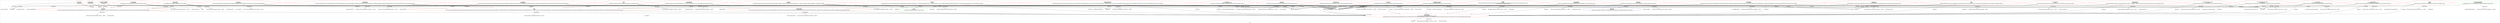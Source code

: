 digraph noname {
  graph [charset="UTF-8";colorscheme="svg";fontsize=11.0;label="error";overlap="false";]

  0 [color=green;label="error
error:Error
\"An recognized irregularity in program execution.\"@en-US";peripheries=1;shape=ellipse;]
  1 [color=green;label="error:unrecognizedFormat
'unrecognized format'
\"A syntactic format that is not recognized as any of the RDF serialization formats.\"@en-US";peripheries=1;shape=ellipse;]
  2 [color=blue;label="'HTTP status'
httpo:Status
\"A status that is returned by an HTTP server, indicating whether an HTTP request was handled successfully or not.\"@en-US";peripheries=1;shape=ellipse;]
  3 [color=red;label="'file archive'
llo:Archive
\"The class of resources that denote a data document that can be unpacked in order to reveal one or more data document entries. These entries are of type ArchiveEntry.Since archives can contain archives, there may be resources that are both Archive and ArchiveEntry.\"@en-US";peripheries=1;shape=ellipse;]
  4 [color=red;label="'file archive entry'
llo:ArchiveEntry
\"The class of resource that denote data documents that are not directly downloaded over the Internet, but that are extracted from another data document. The data document from which the archive entry is extracted is always of type Archive, and can either be of type URL or of type ArchiveEntry.\"@en-US";peripheries=1;shape=ellipse;]
  5 [color=red;label="'data document'
llo:DataDocument
\"A data document that is handled by the LOD Laundromat.
 Instances of this class are named by using MD5 hashed of the source(s) of the data document. The source of a data document is either its URL, or the pair of (1) the source of the archive from which it was derived, and (2) its entry path within that archive.\"@en-US";peripheries=1;shape=ellipse;]
  6 [color=red;label="'URL'
llo:URL
\"The class of resources denoting data documents that are directly downloaded over the Internet.Such URLs are always added as seed points to the LOD Basket, via an HTTP SEND request to the LOD Basket endpoint.These requests can be performed either by (1) a bash script we use to initialize the LOD Laundromat, (2) the procedure the LOD Washing Machine cleaning process uses to extract VoID datadump locations, and (3) human input, delivered through the HTML form at the LOD Laundromat dissemination Website.\"@en-US";peripheries=1;shape=ellipse;]
  7 [color=red;label="added
llo:added
\"The date and time at which the dirty data document was added to the LOD Basket.\"@en-US";peripheries=1;shape=hexagon;]
  8 [color=red;label="'archive file type'
llo:archiveFileType
\"The high-level file type of an archive file.Possible values: `file` and `dir`.An archive of type `dir` can be unpacked into archive entries.\"@en-US";peripheries=1;shape=hexagon;]
  9 [color=red;label="'archive filters'
llo:archiveFilters
\"A list of filters that were applied in unpacking the archive.\"@en-US";peripheries=1;shape=hexagon;]
  10 [color=red;label="'archive format'
llo:archiveFormat
\"TODO\"@en-US";peripheries=1;shape=hexagon;]
  11 [color=red;label="'archive last modified'
llo:archiveLastModified
\"TODO\"@en-US";peripheries=1;shape=hexagon;]
  12 [color=red;label="'archive size'
llo:archiveSize
\"TODO\"@en-US";peripheries=1;shape=hexagon;]
  13 [color=red;label="'byte count'
llo:byteCount
\"The number of bytes that were processed in the stream of the dirty data document.\"@en-US";peripheries=1;shape=hexagon;]
  14 [color=red;label="'character count'
llo:characterCount
\"The number of characters that were processed in the stream of the dirty data document.\"@en-US";peripheries=1;shape=hexagon;]
  15 [color=red;label="'contains entry'
llo:containsEntry
\"A link between a parent archive and one of its direct archive entries.\"@en-US";peripheries=1;shape=hexagon;]
  16 [color=red;label="'content length'
llo:contentLength
\"The number of bytes denoted in the Content-Length header of the HTTP reply message, received upon downloading a single dirty data document of type URL. Availability of this information depends on whether the disseminating host can be accessed and the HTTP reply contains the factum.\"@en-US";peripheries=1;shape=hexagon;]
  17 [color=red;label="'content type'
llo:contentType
\"The value of the Content-Type header of the HTTP reply message, received upon downloading a single data document of type URL. Availability of this information depends on whether the disseminating host can be accessed and the HTTP reply contains the factum.\"@en-US";peripheries=1;shape=hexagon;]
  18 [color=red;label="'byte size'
llo:downloadSize
\"The size of the downloaded dirty data document before unpacking. Represented in bytes.Availability: Data documents that are directly downloaded.\"@en-US";peripheries=1;shape=hexagon;]
  19 [color=red;label="llo:duplicates
'number of duplicate triples'
\"The number of triples that are duplicates of other triples in the same dirty data document.\"@en-US";peripheries=1;shape=hexagon;]
  20 [color=red;label="'end cleaning a data document'
llo:endClean
\"The date and time at which the process of cleaning the data document ended.\"@en-US";peripheries=1;shape=hexagon;]
  21 [color=red;label="'end unpacking a data document'
llo:endUnpack
\"The date and time at which the process of downloading and unpacking the data document ended.\"@en-US";peripheries=1;shape=hexagon;]
  22 [color=red;label="llo:exception
status
\"A blockig exception that occured somewhere during the unpacking and/or cleaning process. Possible values: (1) fail, failed to unpack/clean due to an unanticipated reason. (2) true, successfully unpacked and cleaned data document. (3) exception, failed to unpack/clean due to an anticipated reason.\"@en-US";peripheries=1;shape=hexagon;]
  23 [color=red;label="'file extension'
llo:fileExtension
\"The file extension of a the dirty data document.This is only set for data documents that can be downloading and extracted, and that have a file extension.\"@en-US";peripheries=1;shape=hexagon;]
  24 [color=red;label="'HTTP status'
llo:httpStatus
\"The HTTP status of the reply that was received when requesting the resource located at the URL.\"@en-US";peripheries=1;shape=hexagon;]
  25 [color=red;label="llo:lastModified
'last modified'
\"The date and time denoted by the Last-Modified header of the HTTP reply message, received upon downloading a single data document of type URL. Availability of this information depends on whether the disseminating host can be accessed and the HTTP reply contains the factum.\"@en-US";peripheries=1;shape=hexagon;]
  26 [color=red;label="llo:lineCount
'line count'
\"The number of lines that were processed in the stream of the data document.\"@en-US";peripheries=1;shape=hexagon;]
  27 [color=red;label="'MD5'
llo:md5
\"Slightly superfluous property uniquely identifying a data document within the LOD Laundromat context. In contrast, the data document IRI acts as the *globally* unique identifier.\"@en-US";peripheries=1;shape=hexagon;]
  28 [color=red;label="llo:number_of_warnings
'number of warnings'
\"The number of warnings detected while cleaning the given data document.\"@en-US";peripheries=1;shape=hexagon;]
  29 [color=red;label="'file archive path'
llo:path
\"For data documents that are entries in a file archive, the path of the data document in that file archive.\"@en-US";peripheries=1;shape=hexagon;]
  30 [color=red;label="llo:serializationFormat
'serialization format'
\"The RDF serialization format that the dirty data document was parsed in.This format is determined based on a parse of an initial portion of the file contents, the file extension (if any) and the value of the HTTP Content-Type header (if any).The possible values are: JSON-LD, N-Quads, N-Triples, RDF/XML, RDFa, Turtle, TriG.\"@en-US";peripheries=1;shape=hexagon;]
  31 [color=red;label="llo:startClean
'start cleaning a data document'
\"The date and time at which the process of cleaning the data document started.\"@en-US";peripheries=1;shape=hexagon;]
  32 [color=red;label="llo:startUnpack
'start unpacking a data document'
\"The date and time at which the process of downloading and unpacking the data document started.\"@en-US";peripheries=1;shape=hexagon;]
  33 [color=red;label="llo:statementsType
'statements type'
\"The type of statements contained in a data document. Either `triples` or `quadruples`. The latter indicates that the data document contains at least one quadruple.\"@en-US";peripheries=1;shape=hexagon;]
  34 [color=red;label="llo:triples
triples
\"The number of triples that could be read from the dirty data document. This is also the number of triples that is stored in the cleaned data document.
     This is after triple deduplication.\"@en-US";peripheries=1;shape=hexagon;]
  35 [color=red;label="llo:unpackedSize
'unpacked file size'
\"The size of the unpacked dirty data document. Represented in bytes.Availability: Every data document.\"@en-US";peripheries=1;shape=hexagon;]
  36 [color=red;label="'URL'
llo:url
\"The URL from which the original version of the data document was downloaded.\"@en-US";peripheries=1;shape=hexagon;]
  37 [color=red;label="llo:warning
message
\"A non-blocking warning message that is either emitted while downloading, unpacking, or cleaning a dirty data document.Possible values: (1) TODO (1) Syntax error while parsing RDF file. (2) No RDF in file.\"@en-US";peripheries=1;shape=hexagon;]
  38 [color=whitesmoke;label="rdf:List";peripheries=1;shape=ellipse;]
  39 [color=whitesmoke;label="rdf:Property";peripheries=1;shape=ellipse;]
  40 [color=lightgreen;label="rdfs:Class";peripheries=1;shape=ellipse;]
  41 [color=lightgreen;label="rdfs:Resource";peripheries=1;shape=ellipse;]
  42 [color=palegoldenrod;label="xsd:dateTime";peripheries=1;shape=ellipse;]
  43 [color=palegoldenrod;label="xsd:nonNegativeInteger";peripheries=1;shape=ellipse;]
  44 [color=palegoldenrod;label="xsd:string";peripheries=1;shape=ellipse;]
  45 [color=blue;label="\"A blockig exception that occured somewhere dur ...\"@en-US";peripheries=0;shape=plaintext;]
  46 [color=blue;label="\"A data document that is handled by the LOD Lau ...\"@en-US";peripheries=0;shape=plaintext;]
  47 [color=blue;label="\"A link between a parent archive and one of its ...\"@en-US";peripheries=0;shape=plaintext;]
  48 [color=blue;label="\"A list of filters that were applied in unpacki ...\"@en-US";peripheries=0;shape=plaintext;]
  49 [color=blue;label="\"A non-blocking warning message that is either  ...\"@en-US";peripheries=0;shape=plaintext;]
  50 [color=blue;label="\"A syntactic format that is not recognized as a ...\"@en-US";peripheries=0;shape=plaintext;]
  51 [color=blue;label="\"For data documents that are entries in a file  ...\"@en-US";peripheries=0;shape=plaintext;]
  52 [color=blue;label="\"HTTP status\"@en-US";peripheries=0;shape=plaintext;]
  53 [color=blue;label="\"MD5\"@en-US";peripheries=0;shape=plaintext;]
  54 [color=blue;label="\"Slightly superfluous property uniquely identif ...\"@en-US";peripheries=0;shape=plaintext;]
  55 [color=blue;label="\"TODO\"@en-US";peripheries=0;shape=plaintext;]
  56 [color=blue;label="\"The HTTP status of the reply that was received ...\"@en-US";peripheries=0;shape=plaintext;]
  57 [color=blue;label="\"The RDF serialization format that the dirty da ...\"@en-US";peripheries=0;shape=plaintext;]
  58 [color=blue;label="\"The URL from which the original version of the ...\"@en-US";peripheries=0;shape=plaintext;]
  59 [color=blue;label="\"The class of resource that denote data documen ...\"@en-US";peripheries=0;shape=plaintext;]
  60 [color=blue;label="\"The class of resources denoting data documents ...\"@en-US";peripheries=0;shape=plaintext;]
  61 [color=blue;label="\"The class of resources that denote a data docu ...\"@en-US";peripheries=0;shape=plaintext;]
  62 [color=blue;label="\"The date and time at which the dirty data docu ...\"@en-US";peripheries=0;shape=plaintext;]
  63 [color=blue;label="\"The date and time at which the process of clea ...\"@en-US";peripheries=0;shape=plaintext;]
  64 [color=blue;label="\"The date and time at which the process of clea ...\"@en-US";peripheries=0;shape=plaintext;]
  65 [color=blue;label="\"The date and time at which the process of down ...\"@en-US";peripheries=0;shape=plaintext;]
  66 [color=blue;label="\"The date and time at which the process of down ...\"@en-US";peripheries=0;shape=plaintext;]
  67 [color=blue;label="\"The date and time denoted by the Last-Modified ...\"@en-US";peripheries=0;shape=plaintext;]
  68 [color=blue;label="\"The file extension of a the dirty data documen ...\"@en-US";peripheries=0;shape=plaintext;]
  69 [color=blue;label="\"The high-level file type of an archive file.Po ...\"@en-US";peripheries=0;shape=plaintext;]
  70 [color=blue;label="\"The number of bytes denoted in the Content-Len ...\"@en-US";peripheries=0;shape=plaintext;]
  71 [color=blue;label="\"The number of bytes that were processed in the ...\"@en-US";peripheries=0;shape=plaintext;]
  72 [color=blue;label="\"The number of characters that were processed i ...\"@en-US";peripheries=0;shape=plaintext;]
  73 [color=blue;label="\"The number of lines that were processed in the ...\"@en-US";peripheries=0;shape=plaintext;]
  74 [color=blue;label="\"The number of triples that are duplicates of o ...\"@en-US";peripheries=0;shape=plaintext;]
  75 [color=blue;label="\"The number of triples that could be read from  ...\"@en-US";peripheries=0;shape=plaintext;]
  76 [color=blue;label="\"The number of warnings detected while cleaning ...\"@en-US";peripheries=0;shape=plaintext;]
  77 [color=blue;label="\"The size of the downloaded dirty data document ...\"@en-US";peripheries=0;shape=plaintext;]
  78 [color=blue;label="\"The size of the unpacked dirty data document.  ...\"@en-US";peripheries=0;shape=plaintext;]
  79 [color=blue;label="\"The type of statements contained in a data doc ...\"@en-US";peripheries=0;shape=plaintext;]
  80 [color=blue;label="\"The value of the Content-Type header of the HT ...\"@en-US";peripheries=0;shape=plaintext;]
  81 [color=blue;label="\"URL\"@en-US";peripheries=0;shape=plaintext;]
  82 [color=blue;label="\"added\"@en-US";peripheries=0;shape=plaintext;]
  83 [color=blue;label="\"archive file type\"@en-US";peripheries=0;shape=plaintext;]
  84 [color=blue;label="\"archive filters\"@en-US";peripheries=0;shape=plaintext;]
  85 [color=blue;label="\"archive format\"@en-US";peripheries=0;shape=plaintext;]
  86 [color=blue;label="\"archive last modified\"@en-US";peripheries=0;shape=plaintext;]
  87 [color=blue;label="\"archive size\"@en-US";peripheries=0;shape=plaintext;]
  88 [color=blue;label="\"byte count\"@en-US";peripheries=0;shape=plaintext;]
  89 [color=blue;label="\"byte size\"@en-US";peripheries=0;shape=plaintext;]
  90 [color=blue;label="\"character count\"@en-US";peripheries=0;shape=plaintext;]
  91 [color=blue;label="\"contains entry\"@en-US";peripheries=0;shape=plaintext;]
  92 [color=blue;label="\"content length\"@en-US";peripheries=0;shape=plaintext;]
  93 [color=blue;label="\"content type\"@en-US";peripheries=0;shape=plaintext;]
  94 [color=blue;label="\"data document\"@en-US";peripheries=0;shape=plaintext;]
  95 [color=blue;label="\"end cleaning a data document\"@en-US";peripheries=0;shape=plaintext;]
  96 [color=blue;label="\"end unpacking a data document\"@en-US";peripheries=0;shape=plaintext;]
  97 [color=blue;label="\"file archive\"@en-US";peripheries=0;shape=plaintext;]
  98 [color=blue;label="\"file archive entry\"@en-US";peripheries=0;shape=plaintext;]
  99 [color=blue;label="\"file archive path\"@en-US";peripheries=0;shape=plaintext;]
  100 [color=blue;label="\"file extension\"@en-US";peripheries=0;shape=plaintext;]
  101 [color=blue;label="\"last modified\"@en-US";peripheries=0;shape=plaintext;]
  102 [color=blue;label="\"line count\"@en-US";peripheries=0;shape=plaintext;]
  103 [color=blue;label="\"message\"@en-US";peripheries=0;shape=plaintext;]
  104 [color=blue;label="\"number of duplicate triples\"@en-US";peripheries=0;shape=plaintext;]
  105 [color=blue;label="\"number of warnings\"@en-US";peripheries=0;shape=plaintext;]
  106 [color=blue;label="\"serialization format\"@en-US";peripheries=0;shape=plaintext;]
  107 [color=blue;label="\"start cleaning a data document\"@en-US";peripheries=0;shape=plaintext;]
  108 [color=blue;label="\"start unpacking a data document\"@en-US";peripheries=0;shape=plaintext;]
  109 [color=blue;label="\"statements type\"@en-US";peripheries=0;shape=plaintext;]
  110 [color=blue;label="\"status\"@en-US";peripheries=0;shape=plaintext;]
  111 [color=blue;label="\"triples\"@en-US";peripheries=0;shape=plaintext;]
  112 [color=blue;label="\"unpacked file size\"@en-US";peripheries=0;shape=plaintext;]
  113 [color=blue;label="\"unrecognized format\"@en-US";peripheries=0;shape=plaintext;]

  1 -> 41 [arrowhead=empty;label="";style=solid;]
  1 -> 50 [arrowhead=normal;label="rdfs:comment";style=solid;]
  1 -> 113 [arrowhead=none;label="";style=dotted;]
  3 -> 61 [arrowhead=normal;label="rdfs:comment";style=solid;]
  3 -> 97 [arrowhead=none;label="";style=dotted;]
  3 -> 5 [arrowhead=box;label="";style=solid;]
  4 -> 59 [arrowhead=normal;label="rdfs:comment";style=solid;]
  4 -> 98 [arrowhead=none;label="";style=dotted;]
  4 -> 5 [arrowhead=box;label="";style=solid;]
  5 -> 46 [arrowhead=normal;label="rdfs:comment";style=solid;]
  5 -> 94 [arrowhead=none;label="";style=dotted;]
  5 -> 40 [arrowhead=box;label="";style=solid;]
  6 -> 60 [arrowhead=normal;label="rdfs:comment";style=solid;]
  6 -> 81 [arrowhead=none;label="";style=dotted;]
  6 -> 5 [arrowhead=box;label="";style=solid;]
  7 -> 39 [arrowhead=empty;label="";style=solid;]
  7 -> 62 [arrowhead=normal;label="rdfs:comment";style=solid;]
  7 -> 5 [arrowhead=normal;label="rdfs:domain";style=solid;]
  7 -> 82 [arrowhead=none;label="";style=dotted;]
  7 -> 42 [arrowhead=normal;label="rdfs:range";style=solid;]
  8 -> 39 [arrowhead=empty;label="";style=solid;]
  8 -> 69 [arrowhead=normal;label="rdfs:comment";style=solid;]
  8 -> 3 [arrowhead=normal;label="rdfs:domain";style=solid;]
  8 -> 83 [arrowhead=none;label="";style=dotted;]
  8 -> 44 [arrowhead=normal;label="rdfs:range";style=solid;]
  9 -> 39 [arrowhead=empty;label="";style=solid;]
  9 -> 48 [arrowhead=normal;label="rdfs:comment";style=solid;]
  9 -> 3 [arrowhead=normal;label="rdfs:domain";style=solid;]
  9 -> 84 [arrowhead=none;label="";style=dotted;]
  9 -> 38 [arrowhead=normal;label="rdfs:range";style=solid;]
  10 -> 39 [arrowhead=empty;label="";style=solid;]
  10 -> 55 [arrowhead=normal;label="rdfs:comment";style=solid;]
  10 -> 3 [arrowhead=normal;label="rdfs:domain";style=solid;]
  10 -> 85 [arrowhead=none;label="";style=dotted;]
  10 -> 44 [arrowhead=normal;label="rdfs:range";style=solid;]
  11 -> 39 [arrowhead=empty;label="";style=solid;]
  11 -> 55 [arrowhead=normal;label="rdfs:comment";style=solid;]
  11 -> 3 [arrowhead=normal;label="rdfs:domain";style=solid;]
  11 -> 86 [arrowhead=none;label="";style=dotted;]
  11 -> 42 [arrowhead=normal;label="rdfs:range";style=solid;]
  12 -> 39 [arrowhead=empty;label="";style=solid;]
  12 -> 55 [arrowhead=normal;label="rdfs:comment";style=solid;]
  12 -> 3 [arrowhead=normal;label="rdfs:domain";style=solid;]
  12 -> 87 [arrowhead=none;label="";style=dotted;]
  12 -> 43 [arrowhead=normal;label="rdfs:range";style=solid;]
  13 -> 39 [arrowhead=empty;label="";style=solid;]
  13 -> 71 [arrowhead=normal;label="rdfs:comment";style=solid;]
  13 -> 5 [arrowhead=normal;label="rdfs:domain";style=solid;]
  13 -> 88 [arrowhead=none;label="";style=dotted;]
  13 -> 43 [arrowhead=normal;label="rdfs:range";style=solid;]
  14 -> 39 [arrowhead=empty;label="";style=solid;]
  14 -> 72 [arrowhead=normal;label="rdfs:comment";style=solid;]
  14 -> 5 [arrowhead=normal;label="rdfs:domain";style=solid;]
  14 -> 90 [arrowhead=none;label="";style=dotted;]
  14 -> 43 [arrowhead=normal;label="rdfs:range";style=solid;]
  15 -> 39 [arrowhead=empty;label="";style=solid;]
  15 -> 47 [arrowhead=normal;label="rdfs:comment";style=solid;]
  15 -> 3 [arrowhead=normal;label="rdfs:domain";style=solid;]
  15 -> 91 [arrowhead=none;label="";style=dotted;]
  15 -> 4 [arrowhead=normal;label="rdfs:range";style=solid;]
  16 -> 39 [arrowhead=empty;label="";style=solid;]
  16 -> 70 [arrowhead=normal;label="rdfs:comment";style=solid;]
  16 -> 6 [arrowhead=normal;label="rdfs:domain";style=solid;]
  16 -> 92 [arrowhead=none;label="";style=dotted;]
  16 -> 43 [arrowhead=normal;label="rdfs:range";style=solid;]
  17 -> 39 [arrowhead=empty;label="";style=solid;]
  17 -> 80 [arrowhead=normal;label="rdfs:comment";style=solid;]
  17 -> 6 [arrowhead=normal;label="rdfs:domain";style=solid;]
  17 -> 93 [arrowhead=none;label="";style=dotted;]
  17 -> 44 [arrowhead=normal;label="rdfs:range";style=solid;]
  18 -> 39 [arrowhead=empty;label="";style=solid;]
  18 -> 77 [arrowhead=normal;label="rdfs:comment";style=solid;]
  18 -> 6 [arrowhead=normal;label="rdfs:domain";style=solid;]
  18 -> 89 [arrowhead=none;label="";style=dotted;]
  18 -> 43 [arrowhead=normal;label="rdfs:range";style=solid;]
  19 -> 39 [arrowhead=empty;label="";style=solid;]
  19 -> 74 [arrowhead=normal;label="rdfs:comment";style=solid;]
  19 -> 5 [arrowhead=normal;label="rdfs:domain";style=solid;]
  19 -> 104 [arrowhead=none;label="";style=dotted;]
  19 -> 43 [arrowhead=normal;label="rdfs:range";style=solid;]
  20 -> 39 [arrowhead=empty;label="";style=solid;]
  20 -> 63 [arrowhead=normal;label="rdfs:comment";style=solid;]
  20 -> 5 [arrowhead=normal;label="rdfs:domain";style=solid;]
  20 -> 95 [arrowhead=none;label="";style=dotted;]
  20 -> 42 [arrowhead=normal;label="rdfs:range";style=solid;]
  21 -> 39 [arrowhead=empty;label="";style=solid;]
  21 -> 65 [arrowhead=normal;label="rdfs:comment";style=solid;]
  21 -> 5 [arrowhead=normal;label="rdfs:domain";style=solid;]
  21 -> 96 [arrowhead=none;label="";style=dotted;]
  21 -> 42 [arrowhead=normal;label="rdfs:range";style=solid;]
  22 -> 39 [arrowhead=empty;label="";style=solid;]
  22 -> 45 [arrowhead=normal;label="rdfs:comment";style=solid;]
  22 -> 5 [arrowhead=normal;label="rdfs:domain";style=solid;]
  22 -> 110 [arrowhead=none;label="";style=dotted;]
  22 -> 0 [arrowhead=normal;label="rdfs:range";style=solid;]
  23 -> 39 [arrowhead=empty;label="";style=solid;]
  23 -> 68 [arrowhead=normal;label="rdfs:comment";style=solid;]
  23 -> 5 [arrowhead=normal;label="rdfs:domain";style=solid;]
  23 -> 100 [arrowhead=none;label="";style=dotted;]
  23 -> 44 [arrowhead=normal;label="rdfs:range";style=solid;]
  24 -> 39 [arrowhead=empty;label="";style=solid;]
  24 -> 56 [arrowhead=normal;label="rdfs:comment";style=solid;]
  24 -> 6 [arrowhead=normal;label="rdfs:domain";style=solid;]
  24 -> 52 [arrowhead=none;label="";style=dotted;]
  24 -> 2 [arrowhead=normal;label="rdfs:range";style=solid;]
  25 -> 39 [arrowhead=empty;label="";style=solid;]
  25 -> 67 [arrowhead=normal;label="rdfs:comment";style=solid;]
  25 -> 6 [arrowhead=normal;label="rdfs:domain";style=solid;]
  25 -> 101 [arrowhead=none;label="";style=dotted;]
  25 -> 42 [arrowhead=normal;label="rdfs:range";style=solid;]
  26 -> 39 [arrowhead=empty;label="";style=solid;]
  26 -> 73 [arrowhead=normal;label="rdfs:comment";style=solid;]
  26 -> 5 [arrowhead=normal;label="rdfs:domain";style=solid;]
  26 -> 102 [arrowhead=none;label="";style=dotted;]
  26 -> 43 [arrowhead=normal;label="rdfs:range";style=solid;]
  27 -> 39 [arrowhead=empty;label="";style=solid;]
  27 -> 54 [arrowhead=normal;label="rdfs:comment";style=solid;]
  27 -> 5 [arrowhead=normal;label="rdfs:domain";style=solid;]
  27 -> 53 [arrowhead=none;label="";style=dotted;]
  27 -> 44 [arrowhead=normal;label="rdfs:range";style=solid;]
  28 -> 39 [arrowhead=empty;label="";style=solid;]
  28 -> 76 [arrowhead=normal;label="rdfs:comment";style=solid;]
  28 -> 5 [arrowhead=normal;label="rdfs:domain";style=solid;]
  28 -> 105 [arrowhead=none;label="";style=dotted;]
  28 -> 43 [arrowhead=normal;label="rdfs:range";style=solid;]
  29 -> 39 [arrowhead=empty;label="";style=solid;]
  29 -> 51 [arrowhead=normal;label="rdfs:comment";style=solid;]
  29 -> 4 [arrowhead=normal;label="rdfs:domain";style=solid;]
  29 -> 99 [arrowhead=none;label="";style=dotted;]
  29 -> 44 [arrowhead=normal;label="rdfs:range";style=solid;]
  30 -> 39 [arrowhead=empty;label="";style=solid;]
  30 -> 57 [arrowhead=normal;label="rdfs:comment";style=solid;]
  30 -> 5 [arrowhead=normal;label="rdfs:domain";style=solid;]
  30 -> 106 [arrowhead=none;label="";style=dotted;]
  30 -> 41 [arrowhead=normal;label="rdfs:range";style=solid;]
  31 -> 39 [arrowhead=empty;label="";style=solid;]
  31 -> 64 [arrowhead=normal;label="rdfs:comment";style=solid;]
  31 -> 5 [arrowhead=normal;label="rdfs:domain";style=solid;]
  31 -> 107 [arrowhead=none;label="";style=dotted;]
  31 -> 42 [arrowhead=normal;label="rdfs:range";style=solid;]
  32 -> 39 [arrowhead=empty;label="";style=solid;]
  32 -> 66 [arrowhead=normal;label="rdfs:comment";style=solid;]
  32 -> 5 [arrowhead=normal;label="rdfs:domain";style=solid;]
  32 -> 108 [arrowhead=none;label="";style=dotted;]
  32 -> 42 [arrowhead=normal;label="rdfs:range";style=solid;]
  33 -> 39 [arrowhead=empty;label="";style=solid;]
  33 -> 79 [arrowhead=normal;label="rdfs:comment";style=solid;]
  33 -> 5 [arrowhead=normal;label="rdfs:domain";style=solid;]
  33 -> 109 [arrowhead=none;label="";style=dotted;]
  33 -> 44 [arrowhead=normal;label="rdfs:range";style=solid;]
  34 -> 39 [arrowhead=empty;label="";style=solid;]
  34 -> 75 [arrowhead=normal;label="rdfs:comment";style=solid;]
  34 -> 5 [arrowhead=normal;label="rdfs:domain";style=solid;]
  34 -> 111 [arrowhead=none;label="";style=dotted;]
  34 -> 43 [arrowhead=normal;label="rdfs:range";style=solid;]
  35 -> 39 [arrowhead=empty;label="";style=solid;]
  35 -> 78 [arrowhead=normal;label="rdfs:comment";style=solid;]
  35 -> 5 [arrowhead=normal;label="rdfs:domain";style=solid;]
  35 -> 112 [arrowhead=none;label="";style=dotted;]
  35 -> 43 [arrowhead=normal;label="rdfs:range";style=solid;]
  36 -> 39 [arrowhead=empty;label="";style=solid;]
  36 -> 58 [arrowhead=normal;label="rdfs:comment";style=solid;]
  36 -> 6 [arrowhead=normal;label="rdfs:domain";style=solid;]
  36 -> 81 [arrowhead=none;label="";style=dotted;]
  36 -> 41 [arrowhead=normal;label="rdfs:range";style=solid;]
  37 -> 39 [arrowhead=empty;label="";style=solid;]
  37 -> 49 [arrowhead=normal;label="rdfs:comment";style=solid;]
  37 -> 5 [arrowhead=normal;label="rdfs:domain";style=solid;]
  37 -> 103 [arrowhead=none;label="";style=dotted;]
  37 -> 0 [arrowhead=normal;label="rdfs:range";style=solid;]
}
